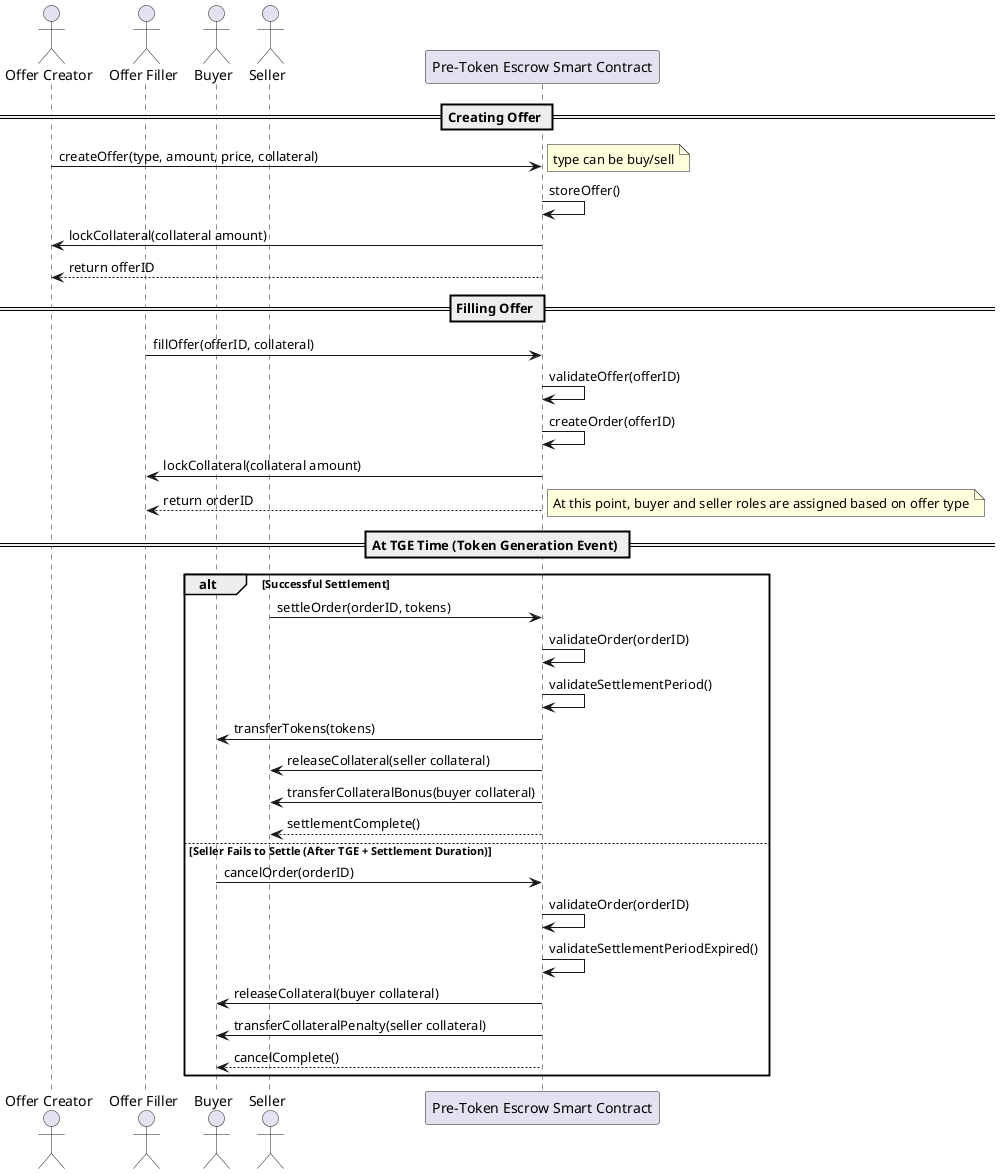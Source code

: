 @startuml Pre-Token Escrow Smart Contract
actor "Offer Creator" as Creator
actor "Offer Filler" as Filler
actor "Buyer" as Buyer
actor "Seller" as Seller
participant "Pre-Token Escrow Smart Contract" as Contract

== Creating Offer ==
Creator -> Contract: createOffer(type, amount, price, collateral)
note right: type can be buy/sell
Contract -> Contract: storeOffer()
Contract -> Creator: lockCollateral(collateral amount)
Contract --> Creator: return offerID

== Filling Offer ==
Filler -> Contract: fillOffer(offerID, collateral)
Contract -> Contract: validateOffer(offerID)
Contract -> Contract: createOrder(offerID)
Contract -> Filler: lockCollateral(collateral amount)
Contract --> Filler: return orderID
note right: At this point, buyer and seller roles are assigned based on offer type

== At TGE Time (Token Generation Event) ==
alt Successful Settlement
    Seller -> Contract: settleOrder(orderID, tokens)
    Contract -> Contract: validateOrder(orderID)
    Contract -> Contract: validateSettlementPeriod()
    Contract -> Buyer: transferTokens(tokens)
    Contract -> Seller: releaseCollateral(seller collateral)
    Contract -> Seller: transferCollateralBonus(buyer collateral)
    Contract --> Seller: settlementComplete()
else Seller Fails to Settle (After TGE + Settlement Duration)
    Buyer -> Contract: cancelOrder(orderID)
    Contract -> Contract: validateOrder(orderID)
    Contract -> Contract: validateSettlementPeriodExpired()
    Contract -> Buyer: releaseCollateral(buyer collateral)
    Contract -> Buyer: transferCollateralPenalty(seller collateral)
    Contract --> Buyer: cancelComplete()
end

@enduml
